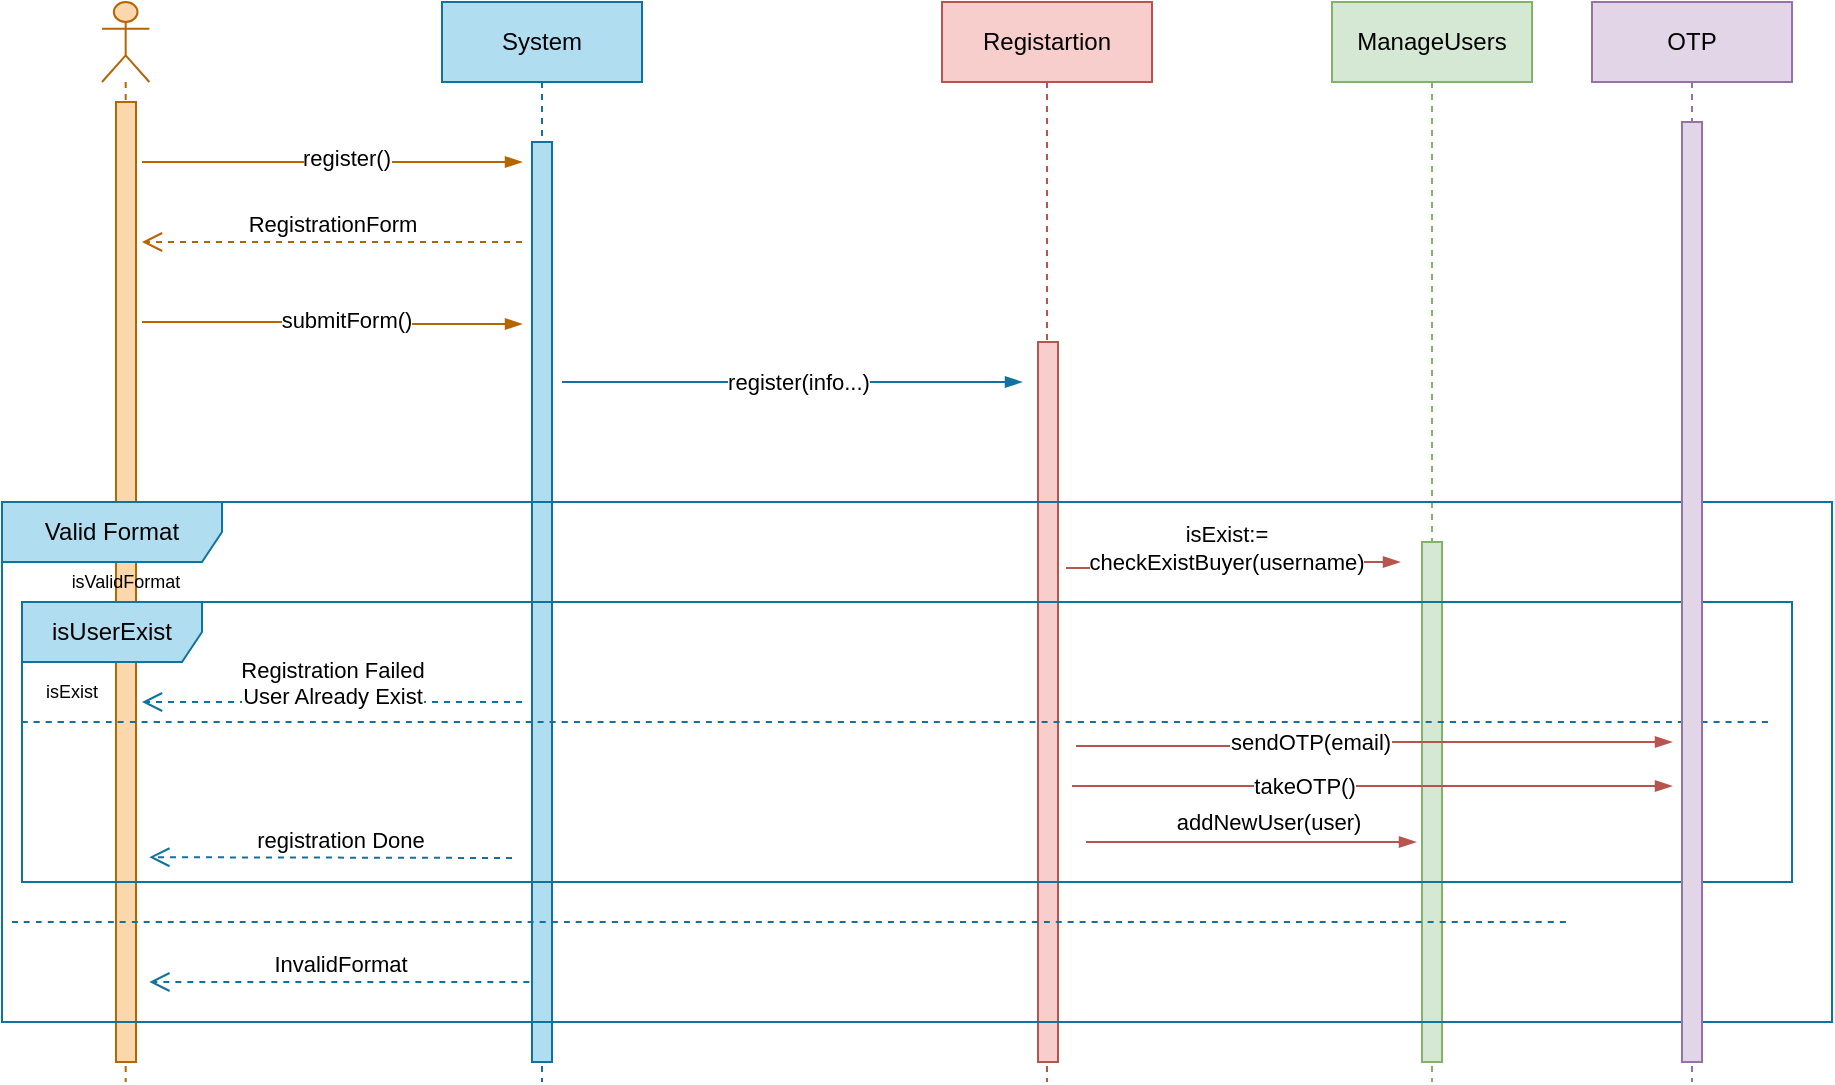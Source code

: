 <mxfile version="21.1.2" type="device">
  <diagram name="Page-1" id="Kvd4_rML_OOBNGACGv9B">
    <mxGraphModel dx="1480" dy="866" grid="1" gridSize="10" guides="1" tooltips="1" connect="0" arrows="1" fold="1" page="1" pageScale="1" pageWidth="1000" pageHeight="600" math="0" shadow="0">
      <root>
        <mxCell id="0" />
        <mxCell id="1" parent="0" />
        <mxCell id="iQAhV0d_WjwgxDwJJs6V-7" value="" style="group" vertex="1" connectable="0" parent="1">
          <mxGeometry x="43" y="30" width="915" height="540" as="geometry" />
        </mxCell>
        <mxCell id="bjc_IIJ8yiP-Rou54a3e-7" value="ManageUsers" style="shape=umlLifeline;perimeter=lifelinePerimeter;whiteSpace=wrap;html=1;container=1;dropTarget=0;collapsible=0;recursiveResize=0;outlineConnect=0;portConstraint=eastwest;newEdgeStyle={&quot;edgeStyle&quot;:&quot;elbowEdgeStyle&quot;,&quot;elbow&quot;:&quot;vertical&quot;,&quot;curved&quot;:0,&quot;rounded&quot;:0};fillColor=#d5e8d4;strokeColor=#82b366;movable=0;resizable=0;rotatable=0;deletable=0;editable=0;locked=1;connectable=0;" parent="iQAhV0d_WjwgxDwJJs6V-7" vertex="1">
          <mxGeometry x="665" width="100" height="540" as="geometry" />
        </mxCell>
        <mxCell id="bjc_IIJ8yiP-Rou54a3e-8" value="" style="html=1;points=[];perimeter=orthogonalPerimeter;outlineConnect=0;targetShapes=umlLifeline;portConstraint=eastwest;newEdgeStyle={&quot;edgeStyle&quot;:&quot;elbowEdgeStyle&quot;,&quot;elbow&quot;:&quot;vertical&quot;,&quot;curved&quot;:0,&quot;rounded&quot;:0};fillColor=#d5e8d4;strokeColor=#82b366;movable=0;resizable=0;rotatable=0;deletable=0;editable=0;locked=1;connectable=0;" parent="bjc_IIJ8yiP-Rou54a3e-7" vertex="1">
          <mxGeometry x="45" y="270" width="10" height="260" as="geometry" />
        </mxCell>
        <mxCell id="bjc_IIJ8yiP-Rou54a3e-1" value="" style="shape=umlLifeline;perimeter=lifelinePerimeter;whiteSpace=wrap;html=1;container=1;dropTarget=0;collapsible=0;recursiveResize=0;outlineConnect=0;portConstraint=eastwest;newEdgeStyle={&quot;edgeStyle&quot;:&quot;elbowEdgeStyle&quot;,&quot;elbow&quot;:&quot;vertical&quot;,&quot;curved&quot;:0,&quot;rounded&quot;:0};participant=umlActor;fillColor=#fad7ac;strokeColor=#b46504;" parent="iQAhV0d_WjwgxDwJJs6V-7" vertex="1">
          <mxGeometry x="50" width="23.67" height="540" as="geometry" />
        </mxCell>
        <mxCell id="bjc_IIJ8yiP-Rou54a3e-2" value="" style="html=1;points=[];perimeter=orthogonalPerimeter;outlineConnect=0;targetShapes=umlLifeline;portConstraint=eastwest;newEdgeStyle={&quot;edgeStyle&quot;:&quot;elbowEdgeStyle&quot;,&quot;elbow&quot;:&quot;vertical&quot;,&quot;curved&quot;:0,&quot;rounded&quot;:0};fillColor=#fad7ac;strokeColor=#b46504;" parent="bjc_IIJ8yiP-Rou54a3e-1" vertex="1">
          <mxGeometry x="7" y="50" width="10" height="480" as="geometry" />
        </mxCell>
        <mxCell id="bjc_IIJ8yiP-Rou54a3e-3" value="System" style="shape=umlLifeline;perimeter=lifelinePerimeter;whiteSpace=wrap;html=1;container=1;dropTarget=0;collapsible=0;recursiveResize=0;outlineConnect=0;portConstraint=eastwest;newEdgeStyle={&quot;edgeStyle&quot;:&quot;elbowEdgeStyle&quot;,&quot;elbow&quot;:&quot;vertical&quot;,&quot;curved&quot;:0,&quot;rounded&quot;:0};fillColor=#b1ddf0;strokeColor=#10739e;" parent="iQAhV0d_WjwgxDwJJs6V-7" vertex="1">
          <mxGeometry x="220" width="100" height="540" as="geometry" />
        </mxCell>
        <mxCell id="bjc_IIJ8yiP-Rou54a3e-4" value="" style="html=1;points=[];perimeter=orthogonalPerimeter;outlineConnect=0;targetShapes=umlLifeline;portConstraint=eastwest;newEdgeStyle={&quot;edgeStyle&quot;:&quot;elbowEdgeStyle&quot;,&quot;elbow&quot;:&quot;vertical&quot;,&quot;curved&quot;:0,&quot;rounded&quot;:0};fillColor=#b1ddf0;strokeColor=#10739e;" parent="bjc_IIJ8yiP-Rou54a3e-3" vertex="1">
          <mxGeometry x="45" y="70" width="10" height="460" as="geometry" />
        </mxCell>
        <mxCell id="bjc_IIJ8yiP-Rou54a3e-5" value="Registartion" style="shape=umlLifeline;perimeter=lifelinePerimeter;whiteSpace=wrap;html=1;container=1;dropTarget=0;collapsible=0;recursiveResize=0;outlineConnect=0;portConstraint=eastwest;newEdgeStyle={&quot;edgeStyle&quot;:&quot;elbowEdgeStyle&quot;,&quot;elbow&quot;:&quot;vertical&quot;,&quot;curved&quot;:0,&quot;rounded&quot;:0};fillColor=#f8cecc;strokeColor=#b85450;" parent="iQAhV0d_WjwgxDwJJs6V-7" vertex="1">
          <mxGeometry x="470" width="105" height="540" as="geometry" />
        </mxCell>
        <mxCell id="bjc_IIJ8yiP-Rou54a3e-6" value="" style="html=1;points=[];perimeter=orthogonalPerimeter;outlineConnect=0;targetShapes=umlLifeline;portConstraint=eastwest;newEdgeStyle={&quot;edgeStyle&quot;:&quot;elbowEdgeStyle&quot;,&quot;elbow&quot;:&quot;vertical&quot;,&quot;curved&quot;:0,&quot;rounded&quot;:0};fillColor=#f8cecc;strokeColor=#b85450;" parent="bjc_IIJ8yiP-Rou54a3e-5" vertex="1">
          <mxGeometry x="48" y="170" width="10" height="360" as="geometry" />
        </mxCell>
        <mxCell id="bjc_IIJ8yiP-Rou54a3e-9" value="" style="edgeStyle=elbowEdgeStyle;fontSize=12;html=1;endArrow=blockThin;endFill=1;rounded=0;fillColor=#fad7ac;strokeColor=#b46504;" parent="iQAhV0d_WjwgxDwJJs6V-7" edge="1">
          <mxGeometry width="160" relative="1" as="geometry">
            <mxPoint x="70" y="80" as="sourcePoint" />
            <mxPoint x="260" y="80" as="targetPoint" />
          </mxGeometry>
        </mxCell>
        <mxCell id="bjc_IIJ8yiP-Rou54a3e-10" value="register()" style="edgeLabel;html=1;align=center;verticalAlign=middle;resizable=0;points=[];" parent="bjc_IIJ8yiP-Rou54a3e-9" vertex="1" connectable="0">
          <mxGeometry x="0.076" y="2" relative="1" as="geometry">
            <mxPoint as="offset" />
          </mxGeometry>
        </mxCell>
        <mxCell id="bjc_IIJ8yiP-Rou54a3e-11" value="RegistrationForm" style="html=1;verticalAlign=bottom;endArrow=open;dashed=1;endSize=8;edgeStyle=elbowEdgeStyle;elbow=vertical;curved=0;rounded=0;fillColor=#fad7ac;strokeColor=#b46504;" parent="iQAhV0d_WjwgxDwJJs6V-7" edge="1">
          <mxGeometry relative="1" as="geometry">
            <mxPoint x="260" y="120" as="sourcePoint" />
            <mxPoint x="70" y="120" as="targetPoint" />
            <Array as="points">
              <mxPoint x="220" y="120" />
            </Array>
          </mxGeometry>
        </mxCell>
        <mxCell id="bjc_IIJ8yiP-Rou54a3e-12" value="" style="edgeStyle=elbowEdgeStyle;fontSize=12;html=1;endArrow=blockThin;endFill=1;rounded=0;fillColor=#fad7ac;strokeColor=#b46504;" parent="iQAhV0d_WjwgxDwJJs6V-7" edge="1">
          <mxGeometry width="160" relative="1" as="geometry">
            <mxPoint x="70" y="160" as="sourcePoint" />
            <mxPoint x="260" y="161" as="targetPoint" />
          </mxGeometry>
        </mxCell>
        <mxCell id="bjc_IIJ8yiP-Rou54a3e-13" value="submitForm()" style="edgeLabel;html=1;align=center;verticalAlign=middle;resizable=0;points=[];" parent="bjc_IIJ8yiP-Rou54a3e-12" vertex="1" connectable="0">
          <mxGeometry x="0.076" y="2" relative="1" as="geometry">
            <mxPoint as="offset" />
          </mxGeometry>
        </mxCell>
        <mxCell id="bjc_IIJ8yiP-Rou54a3e-14" value="" style="edgeStyle=elbowEdgeStyle;fontSize=12;html=1;endArrow=blockThin;endFill=1;rounded=0;fillColor=#b1ddf0;strokeColor=#10739e;" parent="iQAhV0d_WjwgxDwJJs6V-7" edge="1">
          <mxGeometry width="160" relative="1" as="geometry">
            <mxPoint x="280" y="190" as="sourcePoint" />
            <mxPoint x="510" y="190" as="targetPoint" />
          </mxGeometry>
        </mxCell>
        <mxCell id="bjc_IIJ8yiP-Rou54a3e-15" value="register(info...)" style="edgeLabel;html=1;align=center;verticalAlign=middle;resizable=0;points=[];" parent="bjc_IIJ8yiP-Rou54a3e-14" vertex="1" connectable="0">
          <mxGeometry x="0.242" relative="1" as="geometry">
            <mxPoint x="-25" as="offset" />
          </mxGeometry>
        </mxCell>
        <mxCell id="bjc_IIJ8yiP-Rou54a3e-18" value="" style="edgeStyle=elbowEdgeStyle;fontSize=12;html=1;endArrow=blockThin;endFill=1;rounded=0;fillColor=#f8cecc;strokeColor=#b85450;" parent="iQAhV0d_WjwgxDwJJs6V-7" edge="1">
          <mxGeometry width="160" relative="1" as="geometry">
            <mxPoint x="542" y="420" as="sourcePoint" />
            <mxPoint x="707" y="420" as="targetPoint" />
          </mxGeometry>
        </mxCell>
        <mxCell id="bjc_IIJ8yiP-Rou54a3e-19" value="addNewUser(user)" style="edgeLabel;html=1;align=center;verticalAlign=middle;resizable=0;points=[];" parent="bjc_IIJ8yiP-Rou54a3e-18" vertex="1" connectable="0">
          <mxGeometry x="-0.268" y="-2" relative="1" as="geometry">
            <mxPoint x="30" y="-12" as="offset" />
          </mxGeometry>
        </mxCell>
        <mxCell id="QA9PAKTxuOgROJPOoS3U-4" value="Valid Format" style="shape=umlFrame;whiteSpace=wrap;html=1;pointerEvents=0;width=110;height=30;fillColor=#b1ddf0;strokeColor=#10739e;movable=0;resizable=0;rotatable=0;deletable=0;editable=0;locked=1;connectable=0;" parent="iQAhV0d_WjwgxDwJJs6V-7" vertex="1">
          <mxGeometry y="250" width="915" height="260" as="geometry" />
        </mxCell>
        <mxCell id="QA9PAKTxuOgROJPOoS3U-7" value="registration Done" style="html=1;verticalAlign=bottom;endArrow=open;dashed=1;endSize=8;edgeStyle=elbowEdgeStyle;elbow=vertical;curved=0;rounded=0;fillColor=#b1ddf0;strokeColor=#10739e;" parent="iQAhV0d_WjwgxDwJJs6V-7" edge="1">
          <mxGeometry x="-0.053" relative="1" as="geometry">
            <mxPoint x="255" y="428" as="sourcePoint" />
            <mxPoint x="73.67" y="427.6" as="targetPoint" />
            <Array as="points">
              <mxPoint x="243.67" y="427.6" />
            </Array>
            <mxPoint as="offset" />
          </mxGeometry>
        </mxCell>
        <mxCell id="QA9PAKTxuOgROJPOoS3U-12" value="InvalidFormat" style="html=1;verticalAlign=bottom;endArrow=open;dashed=1;endSize=8;edgeStyle=elbowEdgeStyle;elbow=vertical;curved=0;rounded=0;fillColor=#b1ddf0;strokeColor=#10739e;" parent="iQAhV0d_WjwgxDwJJs6V-7" edge="1">
          <mxGeometry relative="1" as="geometry">
            <mxPoint x="263.67" y="490" as="sourcePoint" />
            <mxPoint x="73.67" y="490" as="targetPoint" />
            <Array as="points">
              <mxPoint x="223.05" y="490" />
              <mxPoint x="113.05" y="480" />
              <mxPoint x="103.05" y="490" />
              <mxPoint x="223.05" y="540" />
            </Array>
          </mxGeometry>
        </mxCell>
        <mxCell id="QA9PAKTxuOgROJPOoS3U-15" value="isUserExist" style="shape=umlFrame;whiteSpace=wrap;html=1;pointerEvents=0;width=90;height=30;fillColor=#b1ddf0;strokeColor=#10739e;movable=1;resizable=1;rotatable=1;deletable=1;editable=1;locked=0;connectable=1;" parent="iQAhV0d_WjwgxDwJJs6V-7" vertex="1">
          <mxGeometry x="10" y="300" width="885" height="140" as="geometry" />
        </mxCell>
        <mxCell id="QA9PAKTxuOgROJPOoS3U-17" value="Registration Failed&lt;br&gt;User Already Exist" style="html=1;verticalAlign=bottom;endArrow=open;dashed=1;endSize=8;edgeStyle=elbowEdgeStyle;elbow=vertical;curved=0;rounded=0;fillColor=#b1ddf0;strokeColor=#10739e;" parent="iQAhV0d_WjwgxDwJJs6V-7" edge="1">
          <mxGeometry y="6" relative="1" as="geometry">
            <mxPoint x="260" y="350" as="sourcePoint" />
            <mxPoint x="70" y="350" as="targetPoint" />
            <Array as="points">
              <mxPoint x="200" y="350" />
            </Array>
            <mxPoint as="offset" />
          </mxGeometry>
        </mxCell>
        <mxCell id="4efZw6-Ut2jEx3Hd6Ta_-3" value="" style="endArrow=none;dashed=1;html=1;rounded=0;startSize=14;endSize=14;sourcePerimeterSpacing=8;targetPerimeterSpacing=8;curved=1;fillColor=#b1ddf0;strokeColor=#10739e;" parent="iQAhV0d_WjwgxDwJJs6V-7" edge="1">
          <mxGeometry width="50" height="50" relative="1" as="geometry">
            <mxPoint x="5" y="460" as="sourcePoint" />
            <mxPoint x="785" y="460" as="targetPoint" />
          </mxGeometry>
        </mxCell>
        <mxCell id="4efZw6-Ut2jEx3Hd6Ta_-4" value="" style="endArrow=none;dashed=1;html=1;rounded=0;startSize=14;endSize=14;sourcePerimeterSpacing=8;targetPerimeterSpacing=8;curved=1;fillColor=#b1ddf0;strokeColor=#10739e;" parent="iQAhV0d_WjwgxDwJJs6V-7" edge="1">
          <mxGeometry width="50" height="50" relative="1" as="geometry">
            <mxPoint x="10" y="360" as="sourcePoint" />
            <mxPoint x="885" y="360" as="targetPoint" />
          </mxGeometry>
        </mxCell>
        <mxCell id="4efZw6-Ut2jEx3Hd6Ta_-7" value="&lt;font style=&quot;font-size: 9px;&quot;&gt;isValidFormat&lt;/font&gt;" style="text;html=1;strokeColor=none;fillColor=none;align=center;verticalAlign=middle;whiteSpace=wrap;rounded=0;strokeWidth=0;" parent="iQAhV0d_WjwgxDwJJs6V-7" vertex="1">
          <mxGeometry x="31.84" y="274" width="60" height="30" as="geometry" />
        </mxCell>
        <mxCell id="4efZw6-Ut2jEx3Hd6Ta_-8" value="&lt;font style=&quot;font-size: 9px;&quot;&gt;isExist&lt;/font&gt;" style="text;html=1;strokeColor=none;fillColor=none;align=center;verticalAlign=middle;whiteSpace=wrap;rounded=0;strokeWidth=0;" parent="iQAhV0d_WjwgxDwJJs6V-7" vertex="1">
          <mxGeometry x="5" y="329" width="60" height="30" as="geometry" />
        </mxCell>
        <mxCell id="4efZw6-Ut2jEx3Hd6Ta_-9" value="" style="edgeStyle=elbowEdgeStyle;fontSize=12;html=1;endArrow=blockThin;endFill=1;rounded=0;fillColor=#f8cecc;strokeColor=#b85450;" parent="iQAhV0d_WjwgxDwJJs6V-7" edge="1">
          <mxGeometry width="160" relative="1" as="geometry">
            <mxPoint x="532" y="283" as="sourcePoint" />
            <mxPoint x="699" y="280" as="targetPoint" />
          </mxGeometry>
        </mxCell>
        <mxCell id="4efZw6-Ut2jEx3Hd6Ta_-10" value="isExist:=&lt;br&gt;checkExistBuyer(username)" style="edgeLabel;html=1;align=center;verticalAlign=middle;resizable=0;points=[];" parent="4efZw6-Ut2jEx3Hd6Ta_-9" vertex="1" connectable="0">
          <mxGeometry x="-0.268" y="-2" relative="1" as="geometry">
            <mxPoint x="18" y="-12" as="offset" />
          </mxGeometry>
        </mxCell>
        <mxCell id="iQAhV0d_WjwgxDwJJs6V-1" value="OTP" style="shape=umlLifeline;perimeter=lifelinePerimeter;whiteSpace=wrap;html=1;container=1;dropTarget=0;collapsible=0;recursiveResize=0;outlineConnect=0;portConstraint=eastwest;newEdgeStyle={&quot;edgeStyle&quot;:&quot;elbowEdgeStyle&quot;,&quot;elbow&quot;:&quot;vertical&quot;,&quot;curved&quot;:0,&quot;rounded&quot;:0};fillColor=#e1d5e7;strokeColor=#9673a6;movable=1;resizable=1;rotatable=1;deletable=1;editable=1;locked=0;connectable=1;" vertex="1" parent="iQAhV0d_WjwgxDwJJs6V-7">
          <mxGeometry x="795" width="100" height="540" as="geometry" />
        </mxCell>
        <mxCell id="iQAhV0d_WjwgxDwJJs6V-2" value="" style="html=1;points=[];perimeter=orthogonalPerimeter;outlineConnect=0;targetShapes=umlLifeline;portConstraint=eastwest;newEdgeStyle={&quot;edgeStyle&quot;:&quot;elbowEdgeStyle&quot;,&quot;elbow&quot;:&quot;vertical&quot;,&quot;curved&quot;:0,&quot;rounded&quot;:0};fillColor=#e1d5e7;strokeColor=#9673a6;movable=1;resizable=1;rotatable=1;deletable=1;editable=1;locked=0;connectable=1;" vertex="1" parent="iQAhV0d_WjwgxDwJJs6V-1">
          <mxGeometry x="45" y="60" width="10" height="470" as="geometry" />
        </mxCell>
        <mxCell id="iQAhV0d_WjwgxDwJJs6V-3" value="" style="edgeStyle=elbowEdgeStyle;fontSize=12;html=1;endArrow=blockThin;endFill=1;rounded=0;fillColor=#f8cecc;strokeColor=#b85450;" edge="1" parent="iQAhV0d_WjwgxDwJJs6V-7">
          <mxGeometry width="160" relative="1" as="geometry">
            <mxPoint x="537" y="372" as="sourcePoint" />
            <mxPoint x="835" y="370" as="targetPoint" />
          </mxGeometry>
        </mxCell>
        <mxCell id="iQAhV0d_WjwgxDwJJs6V-4" value="sendOTP(email)" style="edgeLabel;html=1;align=center;verticalAlign=middle;resizable=0;points=[];" vertex="1" connectable="0" parent="iQAhV0d_WjwgxDwJJs6V-3">
          <mxGeometry x="0.242" relative="1" as="geometry">
            <mxPoint x="-68" as="offset" />
          </mxGeometry>
        </mxCell>
        <mxCell id="iQAhV0d_WjwgxDwJJs6V-5" value="" style="edgeStyle=elbowEdgeStyle;fontSize=12;html=1;endArrow=blockThin;endFill=1;rounded=0;fillColor=#f8cecc;strokeColor=#b85450;" edge="1" parent="iQAhV0d_WjwgxDwJJs6V-7">
          <mxGeometry width="160" relative="1" as="geometry">
            <mxPoint x="535" y="392" as="sourcePoint" />
            <mxPoint x="835" y="392" as="targetPoint" />
          </mxGeometry>
        </mxCell>
        <mxCell id="iQAhV0d_WjwgxDwJJs6V-6" value="takeOTP()" style="edgeLabel;html=1;align=center;verticalAlign=middle;resizable=0;points=[];" vertex="1" connectable="0" parent="iQAhV0d_WjwgxDwJJs6V-5">
          <mxGeometry x="0.242" relative="1" as="geometry">
            <mxPoint x="-71" as="offset" />
          </mxGeometry>
        </mxCell>
      </root>
    </mxGraphModel>
  </diagram>
</mxfile>
